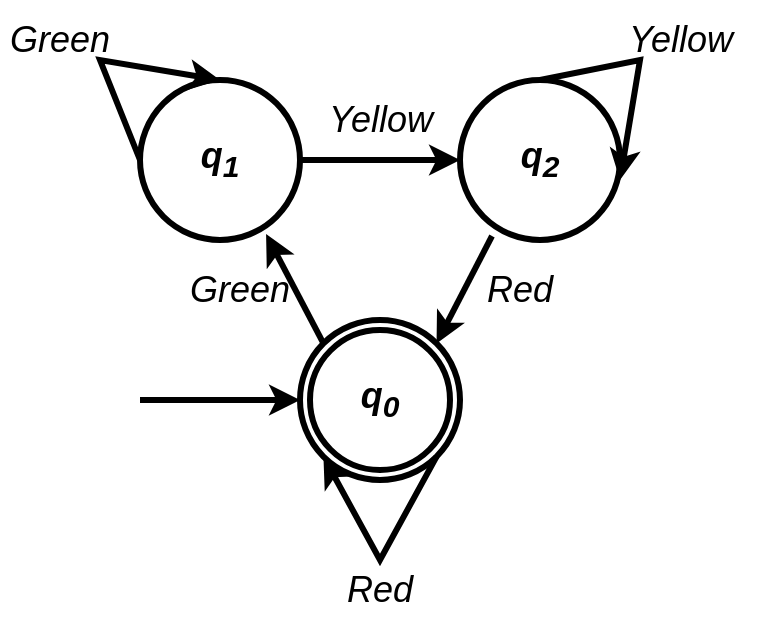 <mxfile version="20.8.21" type="device"><diagram name="Page-1" id="6mhjSDYcDjuJfcafepIq"><mxGraphModel dx="1434" dy="782" grid="1" gridSize="10" guides="1" tooltips="1" connect="1" arrows="1" fold="1" page="1" pageScale="1" pageWidth="850" pageHeight="1100" math="0" shadow="0"><root><mxCell id="0"/><mxCell id="1" parent="0"/><mxCell id="T445MFgRBgPm2tiY-Y6i-9" value="&lt;font style=&quot;font-size: 18px;&quot;&gt;&lt;i&gt;Yellow&lt;/i&gt;&lt;/font&gt;" style="text;html=1;align=center;verticalAlign=middle;resizable=0;points=[];autosize=1;strokeColor=none;fillColor=none;fontColor=#000000;" parent="1" vertex="1"><mxGeometry x="230" y="160" width="80" height="40" as="geometry"/></mxCell><mxCell id="T445MFgRBgPm2tiY-Y6i-20" value="" style="ellipse;whiteSpace=wrap;html=1;aspect=fixed;" parent="1" vertex="1"><mxGeometry x="230" y="280" width="80" height="80" as="geometry"/></mxCell><mxCell id="T445MFgRBgPm2tiY-Y6i-1" value="" style="ellipse;whiteSpace=wrap;html=1;aspect=fixed;strokeWidth=3;strokeColor=#000000;fontColor=#000000;" parent="1" vertex="1"><mxGeometry x="230" y="280" width="80" height="80" as="geometry"/></mxCell><mxCell id="T445MFgRBgPm2tiY-Y6i-2" value="&lt;i&gt;q&lt;sub&gt;2&lt;/sub&gt;&lt;/i&gt;" style="ellipse;whiteSpace=wrap;html=1;aspect=fixed;" parent="1" vertex="1"><mxGeometry x="310" y="160" width="80" height="80" as="geometry"/></mxCell><mxCell id="T445MFgRBgPm2tiY-Y6i-3" value="&lt;i&gt;q&lt;sub&gt;1&lt;/sub&gt;&lt;/i&gt;" style="ellipse;whiteSpace=wrap;html=1;aspect=fixed;" parent="1" vertex="1"><mxGeometry x="150" y="160" width="80" height="80" as="geometry"/></mxCell><mxCell id="T445MFgRBgPm2tiY-Y6i-4" value="" style="endArrow=classic;html=1;rounded=0;entryX=0.788;entryY=0.963;entryDx=0;entryDy=0;entryPerimeter=0;exitX=0;exitY=0;exitDx=0;exitDy=0;strokeWidth=3;strokeColor=#000000;" parent="1" source="T445MFgRBgPm2tiY-Y6i-1" target="T445MFgRBgPm2tiY-Y6i-3" edge="1"><mxGeometry width="50" height="50" relative="1" as="geometry"><mxPoint x="270" y="340" as="sourcePoint"/><mxPoint x="320" y="290" as="targetPoint"/></mxGeometry></mxCell><mxCell id="T445MFgRBgPm2tiY-Y6i-5" value="" style="endArrow=classic;html=1;rounded=0;exitX=1;exitY=0.5;exitDx=0;exitDy=0;entryX=0;entryY=0.5;entryDx=0;entryDy=0;strokeWidth=3;strokeColor=#000000;" parent="1" source="T445MFgRBgPm2tiY-Y6i-3" target="T445MFgRBgPm2tiY-Y6i-2" edge="1"><mxGeometry width="50" height="50" relative="1" as="geometry"><mxPoint x="270" y="340" as="sourcePoint"/><mxPoint x="320" y="290" as="targetPoint"/></mxGeometry></mxCell><mxCell id="T445MFgRBgPm2tiY-Y6i-6" value="" style="endArrow=classic;html=1;rounded=0;exitX=0.2;exitY=0.975;exitDx=0;exitDy=0;exitPerimeter=0;entryX=1;entryY=0;entryDx=0;entryDy=0;strokeColor=#000000;strokeWidth=3;" parent="1" source="T445MFgRBgPm2tiY-Y6i-2" target="T445MFgRBgPm2tiY-Y6i-1" edge="1"><mxGeometry width="50" height="50" relative="1" as="geometry"><mxPoint x="270" y="340" as="sourcePoint"/><mxPoint x="320" y="290" as="targetPoint"/></mxGeometry></mxCell><mxCell id="T445MFgRBgPm2tiY-Y6i-7" value="&lt;font style=&quot;font-size: 18px;&quot;&gt;&lt;i&gt;Red&lt;/i&gt;&lt;/font&gt;" style="text;html=1;strokeColor=none;fillColor=none;align=center;verticalAlign=middle;whiteSpace=wrap;rounded=0;fontColor=#000000;" parent="1" vertex="1"><mxGeometry x="310" y="250" width="60" height="30" as="geometry"/></mxCell><mxCell id="T445MFgRBgPm2tiY-Y6i-8" value="&lt;font style=&quot;font-size: 18px;&quot;&gt;&lt;i&gt;Green&lt;/i&gt;&lt;/font&gt;" style="text;html=1;strokeColor=none;fillColor=none;align=center;verticalAlign=middle;whiteSpace=wrap;rounded=0;fontColor=#000000;" parent="1" vertex="1"><mxGeometry x="170" y="250" width="60" height="30" as="geometry"/></mxCell><mxCell id="T445MFgRBgPm2tiY-Y6i-10" value="&lt;b&gt;&lt;font style=&quot;font-size: 18px;&quot;&gt;&lt;i&gt;q&lt;sub&gt;0&lt;/sub&gt;&lt;/i&gt;&lt;/font&gt;&lt;/b&gt;" style="ellipse;whiteSpace=wrap;html=1;aspect=fixed;strokeWidth=3;" parent="1" vertex="1"><mxGeometry x="235" y="285" width="70" height="70" as="geometry"/></mxCell><mxCell id="T445MFgRBgPm2tiY-Y6i-17" value="" style="endArrow=classic;html=1;rounded=0;exitX=1;exitY=1;exitDx=0;exitDy=0;entryX=0;entryY=1;entryDx=0;entryDy=0;strokeWidth=3;strokeColor=#000000;" parent="1" source="T445MFgRBgPm2tiY-Y6i-1" target="T445MFgRBgPm2tiY-Y6i-20" edge="1"><mxGeometry width="50" height="50" relative="1" as="geometry"><mxPoint x="510" y="420" as="sourcePoint"/><mxPoint x="210" y="440" as="targetPoint"/><Array as="points"><mxPoint x="270" y="400"/></Array></mxGeometry></mxCell><mxCell id="T445MFgRBgPm2tiY-Y6i-18" value="&lt;b&gt;&lt;font style=&quot;font-size: 18px;&quot;&gt;&lt;i&gt;q&lt;sub&gt;2&lt;/sub&gt;&lt;/i&gt;&lt;/font&gt;&lt;/b&gt;" style="ellipse;whiteSpace=wrap;html=1;aspect=fixed;strokeWidth=3;strokeColor=#000000;" parent="1" vertex="1"><mxGeometry x="310" y="160" width="80" height="80" as="geometry"/></mxCell><mxCell id="T445MFgRBgPm2tiY-Y6i-19" value="&lt;b&gt;&lt;font style=&quot;font-size: 18px;&quot;&gt;&lt;i&gt;q&lt;sub&gt;1&lt;/sub&gt;&lt;/i&gt;&lt;/font&gt;&lt;/b&gt;" style="ellipse;whiteSpace=wrap;html=1;aspect=fixed;strokeWidth=3;strokeColor=#000000;" parent="1" vertex="1"><mxGeometry x="150" y="160" width="80" height="80" as="geometry"/></mxCell><mxCell id="T445MFgRBgPm2tiY-Y6i-21" value="" style="endArrow=classic;html=1;rounded=0;exitX=0.5;exitY=0;exitDx=0;exitDy=0;strokeWidth=3;strokeColor=#000000;" parent="1" source="T445MFgRBgPm2tiY-Y6i-18" edge="1"><mxGeometry width="50" height="50" relative="1" as="geometry"><mxPoint x="510" y="420" as="sourcePoint"/><mxPoint x="390" y="210" as="targetPoint"/><Array as="points"><mxPoint x="400" y="150"/></Array></mxGeometry></mxCell><mxCell id="T445MFgRBgPm2tiY-Y6i-22" value="" style="endArrow=classic;html=1;rounded=0;entryX=0.5;entryY=0;entryDx=0;entryDy=0;exitX=0;exitY=0.5;exitDx=0;exitDy=0;strokeWidth=3;strokeColor=#000000;" parent="1" source="T445MFgRBgPm2tiY-Y6i-19" target="T445MFgRBgPm2tiY-Y6i-19" edge="1"><mxGeometry width="50" height="50" relative="1" as="geometry"><mxPoint x="240" y="300" as="sourcePoint"/><mxPoint x="290" y="250" as="targetPoint"/><Array as="points"><mxPoint x="130" y="150"/></Array></mxGeometry></mxCell><mxCell id="T445MFgRBgPm2tiY-Y6i-23" value="&lt;font style=&quot;font-size: 18px;&quot;&gt;&lt;i&gt;Red&lt;/i&gt;&lt;/font&gt;" style="text;html=1;strokeColor=none;fillColor=none;align=center;verticalAlign=middle;whiteSpace=wrap;rounded=0;fontColor=#000000;" parent="1" vertex="1"><mxGeometry x="240" y="400" width="60" height="30" as="geometry"/></mxCell><mxCell id="T445MFgRBgPm2tiY-Y6i-24" value="&lt;font style=&quot;font-size: 18px;&quot;&gt;&lt;i&gt;Green&lt;/i&gt;&lt;/font&gt;" style="text;html=1;strokeColor=none;fillColor=none;align=center;verticalAlign=middle;whiteSpace=wrap;rounded=0;fontColor=#000000;" parent="1" vertex="1"><mxGeometry x="80" y="125" width="60" height="30" as="geometry"/></mxCell><mxCell id="T445MFgRBgPm2tiY-Y6i-25" value="&lt;font style=&quot;font-size: 18px;&quot;&gt;&lt;i&gt;Yellow&lt;/i&gt;&lt;/font&gt;" style="text;html=1;align=center;verticalAlign=middle;resizable=0;points=[];autosize=1;strokeColor=none;fillColor=none;fontColor=#000000;" parent="1" vertex="1"><mxGeometry x="380" y="120" width="80" height="40" as="geometry"/></mxCell><mxCell id="T445MFgRBgPm2tiY-Y6i-30" value="" style="endArrow=classic;html=1;rounded=0;strokeColor=#000000;strokeWidth=3;fontSize=18;fontColor=#000000;" parent="1" edge="1"><mxGeometry width="50" height="50" relative="1" as="geometry"><mxPoint x="150" y="320" as="sourcePoint"/><mxPoint x="230" y="320" as="targetPoint"/></mxGeometry></mxCell></root></mxGraphModel></diagram></mxfile>